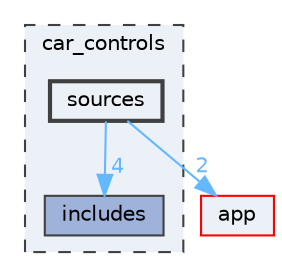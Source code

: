 digraph "car_controls/sources"
{
 // LATEX_PDF_SIZE
  bgcolor="transparent";
  edge [fontname=Helvetica,fontsize=10,labelfontname=Helvetica,labelfontsize=10];
  node [fontname=Helvetica,fontsize=10,shape=box,height=0.2,width=0.4];
  compound=true
  subgraph clusterdir_c764ac26c842542b4c45cb39683c3262 {
    graph [ bgcolor="#ecf0f7", pencolor="grey25", label="car_controls", fontname=Helvetica,fontsize=10 style="filled,dashed", URL="dir_c764ac26c842542b4c45cb39683c3262.html",tooltip=""]
  dir_00eb05ae10cec889c8580341aa3c38dd [label="includes", fillcolor="#9fb2da", color="grey25", style="filled", URL="dir_00eb05ae10cec889c8580341aa3c38dd.html",tooltip=""];
  dir_306fc9ce76a936817f5882733c58ebe8 [label="sources", fillcolor="#ecf0f7", color="grey25", style="filled,bold", URL="dir_306fc9ce76a936817f5882733c58ebe8.html",tooltip=""];
  }
  dir_d422163b96683743ed3963d4aac17747 [label="app", fillcolor="#ecf0f7", color="red", style="filled", URL="dir_d422163b96683743ed3963d4aac17747.html",tooltip=""];
  dir_306fc9ce76a936817f5882733c58ebe8->dir_00eb05ae10cec889c8580341aa3c38dd [headlabel="4", labeldistance=1.5 headhref="dir_000026_000016.html" href="dir_000026_000016.html" color="steelblue1" fontcolor="steelblue1"];
  dir_306fc9ce76a936817f5882733c58ebe8->dir_d422163b96683743ed3963d4aac17747 [headlabel="2", labeldistance=1.5 headhref="dir_000026_000001.html" href="dir_000026_000001.html" color="steelblue1" fontcolor="steelblue1"];
}
